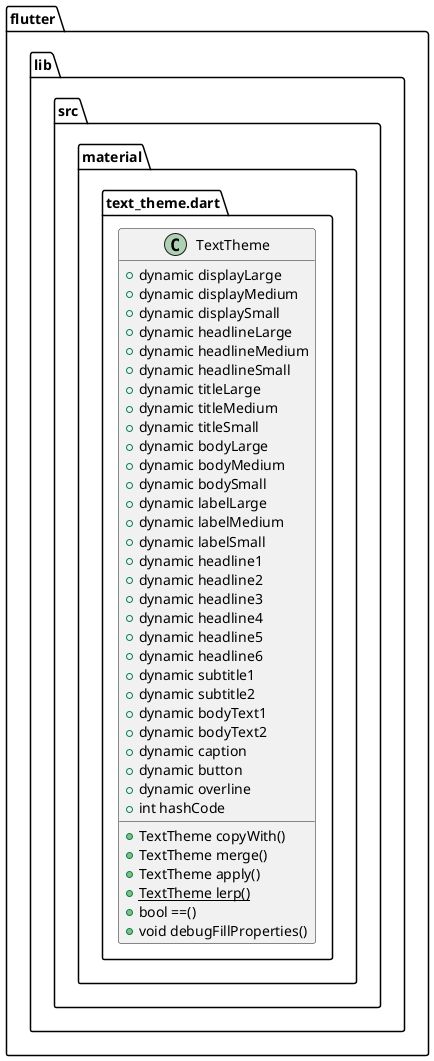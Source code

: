 @startuml
set namespaceSeparator ::

class "flutter::lib::src::material::text_theme.dart::TextTheme" {
  +dynamic displayLarge
  +dynamic displayMedium
  +dynamic displaySmall
  +dynamic headlineLarge
  +dynamic headlineMedium
  +dynamic headlineSmall
  +dynamic titleLarge
  +dynamic titleMedium
  +dynamic titleSmall
  +dynamic bodyLarge
  +dynamic bodyMedium
  +dynamic bodySmall
  +dynamic labelLarge
  +dynamic labelMedium
  +dynamic labelSmall
  +dynamic headline1
  +dynamic headline2
  +dynamic headline3
  +dynamic headline4
  +dynamic headline5
  +dynamic headline6
  +dynamic subtitle1
  +dynamic subtitle2
  +dynamic bodyText1
  +dynamic bodyText2
  +dynamic caption
  +dynamic button
  +dynamic overline
  +int hashCode
  +TextTheme copyWith()
  +TextTheme merge()
  +TextTheme apply()
  {static} +TextTheme lerp()
  +bool ==()
  +void debugFillProperties()
}


@enduml